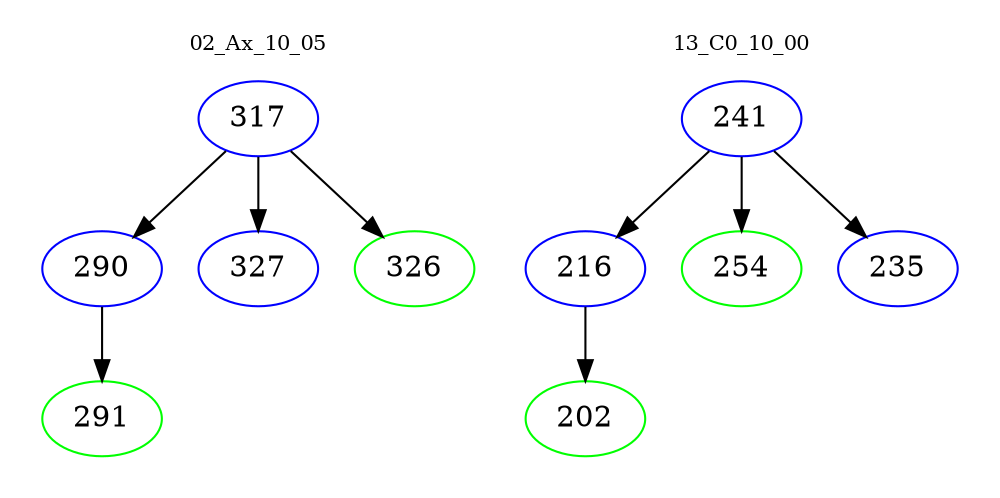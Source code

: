 digraph{
subgraph cluster_0 {
color = white
label = "02_Ax_10_05";
fontsize=10;
T0_317 [label="317", color="blue"]
T0_317 -> T0_290 [color="black"]
T0_290 [label="290", color="blue"]
T0_290 -> T0_291 [color="black"]
T0_291 [label="291", color="green"]
T0_317 -> T0_327 [color="black"]
T0_327 [label="327", color="blue"]
T0_317 -> T0_326 [color="black"]
T0_326 [label="326", color="green"]
}
subgraph cluster_1 {
color = white
label = "13_C0_10_00";
fontsize=10;
T1_241 [label="241", color="blue"]
T1_241 -> T1_216 [color="black"]
T1_216 [label="216", color="blue"]
T1_216 -> T1_202 [color="black"]
T1_202 [label="202", color="green"]
T1_241 -> T1_254 [color="black"]
T1_254 [label="254", color="green"]
T1_241 -> T1_235 [color="black"]
T1_235 [label="235", color="blue"]
}
}
